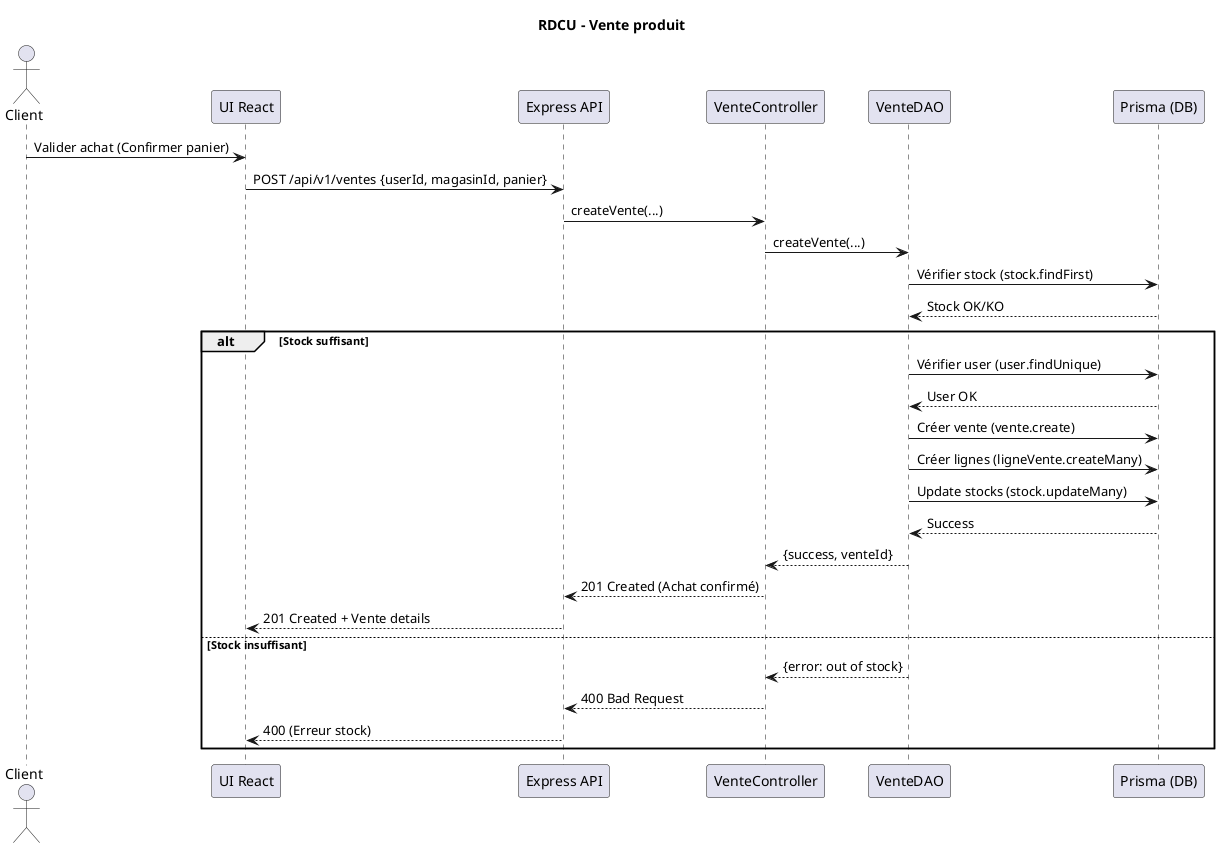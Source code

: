 @startuml RDCU Vente

title RDCU - Vente produit

actor Client
participant "UI React" as Frontend
participant "Express API" as Backend
participant "VenteController" as Controller
participant "VenteDAO" as DAO
participant "Prisma (DB)" as DB

Client -> Frontend : Valider achat (Confirmer panier)
Frontend -> Backend : POST /api/v1/ventes {userId, magasinId, panier}
Backend -> Controller : createVente(...)
Controller -> DAO : createVente(...)
DAO -> DB : Vérifier stock (stock.findFirst)
DB --> DAO : Stock OK/KO
alt Stock suffisant
  DAO -> DB : Vérifier user (user.findUnique)
  DB --> DAO : User OK
  DAO -> DB : Créer vente (vente.create)
  DAO -> DB : Créer lignes (ligneVente.createMany)
  DAO -> DB : Update stocks (stock.updateMany)
  DB --> DAO : Success
  DAO --> Controller : {success, venteId}
  Controller --> Backend : 201 Created (Achat confirmé)
  Backend --> Frontend : 201 Created + Vente details
else Stock insuffisant
  DAO --> Controller : {error: out of stock}
  Controller --> Backend : 400 Bad Request
  Backend --> Frontend : 400 (Erreur stock)
end
@enduml
